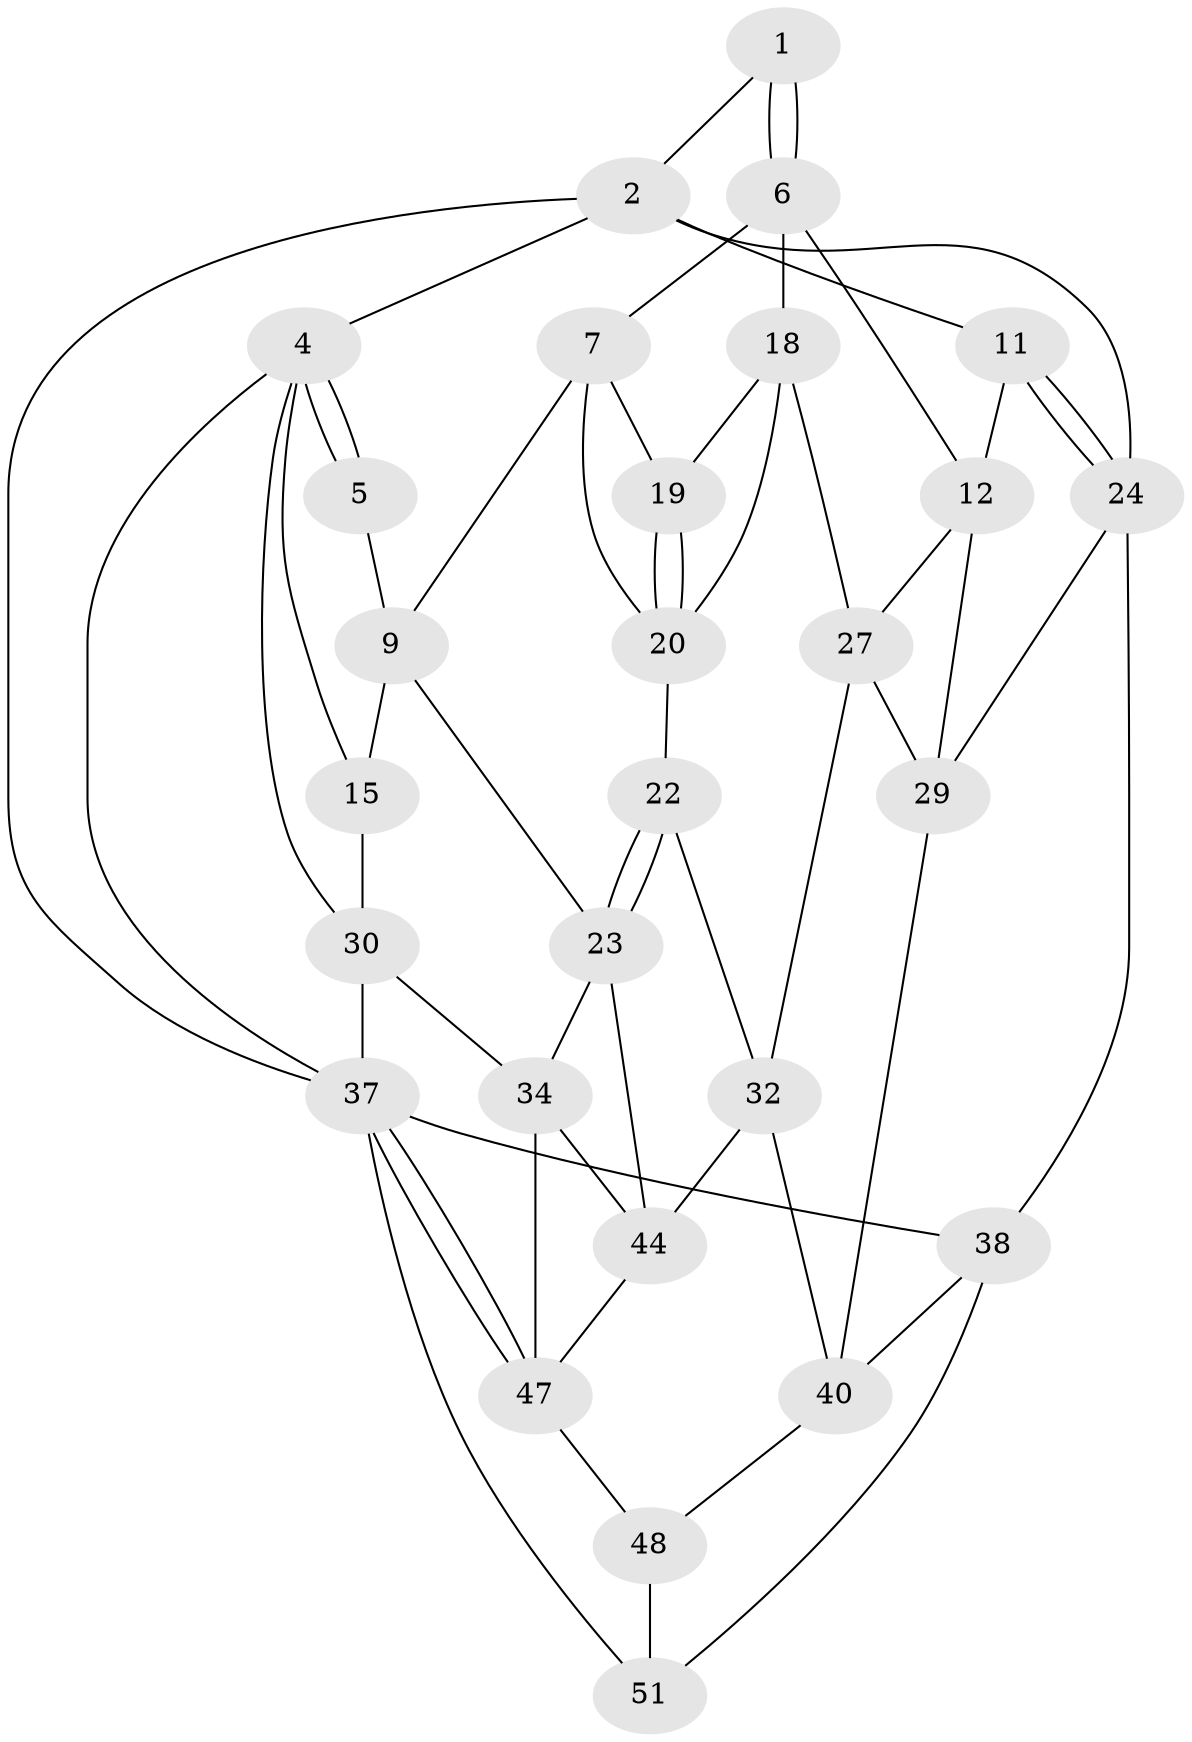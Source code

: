 // Generated by graph-tools (version 1.1) at 2025/52/02/27/25 19:52:39]
// undirected, 28 vertices, 59 edges
graph export_dot {
graph [start="1"]
  node [color=gray90,style=filled];
  1 [pos="+0.5930609424950077+0"];
  2 [pos="+0.7365513515587088+0",super="+3"];
  4 [pos="+0+0",super="+14"];
  5 [pos="+0.14915403529777352+0",super="+10"];
  6 [pos="+0.5477485556886538+0.043940754459274124",super="+13"];
  7 [pos="+0.4918102836710321+0.09954064336854612",super="+8"];
  9 [pos="+0.2928804509597889+0.13160139572165921",super="+16"];
  11 [pos="+0.864662753428745+0.21902518045149408"];
  12 [pos="+0.82859189587941+0.2417725869353028",super="+26"];
  15 [pos="+0.14798572749300595+0.07830326172809585",super="+17"];
  18 [pos="+0.6680494579730837+0.31024220186510976",super="+25"];
  19 [pos="+0.5240787457172105+0.22151909924254476"];
  20 [pos="+0.4391233380900289+0.42096579529277023",super="+21"];
  22 [pos="+0.3679519843602936+0.525253175442843"];
  23 [pos="+0.3648550200864068+0.5263920971348476",super="+33"];
  24 [pos="+1+0.19756045373843095",super="+28"];
  27 [pos="+0.6541140413211093+0.40319323620504893",super="+31"];
  29 [pos="+0.839708812553142+0.507621163035403",super="+36"];
  30 [pos="+0+0.3241271647507702",super="+35"];
  32 [pos="+0.5665440506790648+0.6167082230877516",super="+43"];
  34 [pos="+0.038355852619396745+0.5778146206843007",super="+46"];
  37 [pos="+0+1",super="+41"];
  38 [pos="+1+0.785264712110671",super="+39"];
  40 [pos="+0.7933246404502876+0.6914190373371122",super="+42"];
  44 [pos="+0.42938892041978394+0.8639663563212113",super="+45"];
  47 [pos="+0+1",super="+50"];
  48 [pos="+0.6167875592854164+0.8729629883049452",super="+49"];
  51 [pos="+0.8428408568626793+0.8010866144767312",super="+52"];
  1 -- 2;
  1 -- 6;
  1 -- 6;
  2 -- 11;
  2 -- 24;
  2 -- 4;
  2 -- 37;
  4 -- 5;
  4 -- 5;
  4 -- 37;
  4 -- 30;
  4 -- 15;
  5 -- 9;
  6 -- 7;
  6 -- 18;
  6 -- 12;
  7 -- 19;
  7 -- 9;
  7 -- 20;
  9 -- 23;
  9 -- 15;
  11 -- 12;
  11 -- 24;
  11 -- 24;
  12 -- 27;
  12 -- 29;
  15 -- 30;
  18 -- 19;
  18 -- 27;
  18 -- 20;
  19 -- 20;
  19 -- 20;
  20 -- 22;
  22 -- 23;
  22 -- 23;
  22 -- 32;
  23 -- 34;
  23 -- 44;
  24 -- 29;
  24 -- 38;
  27 -- 32;
  27 -- 29;
  29 -- 40;
  30 -- 34;
  30 -- 37;
  32 -- 40;
  32 -- 44;
  34 -- 47;
  34 -- 44;
  37 -- 47;
  37 -- 47;
  37 -- 38;
  37 -- 51;
  38 -- 40;
  38 -- 51;
  40 -- 48;
  44 -- 47;
  47 -- 48;
  48 -- 51 [weight=2];
}

